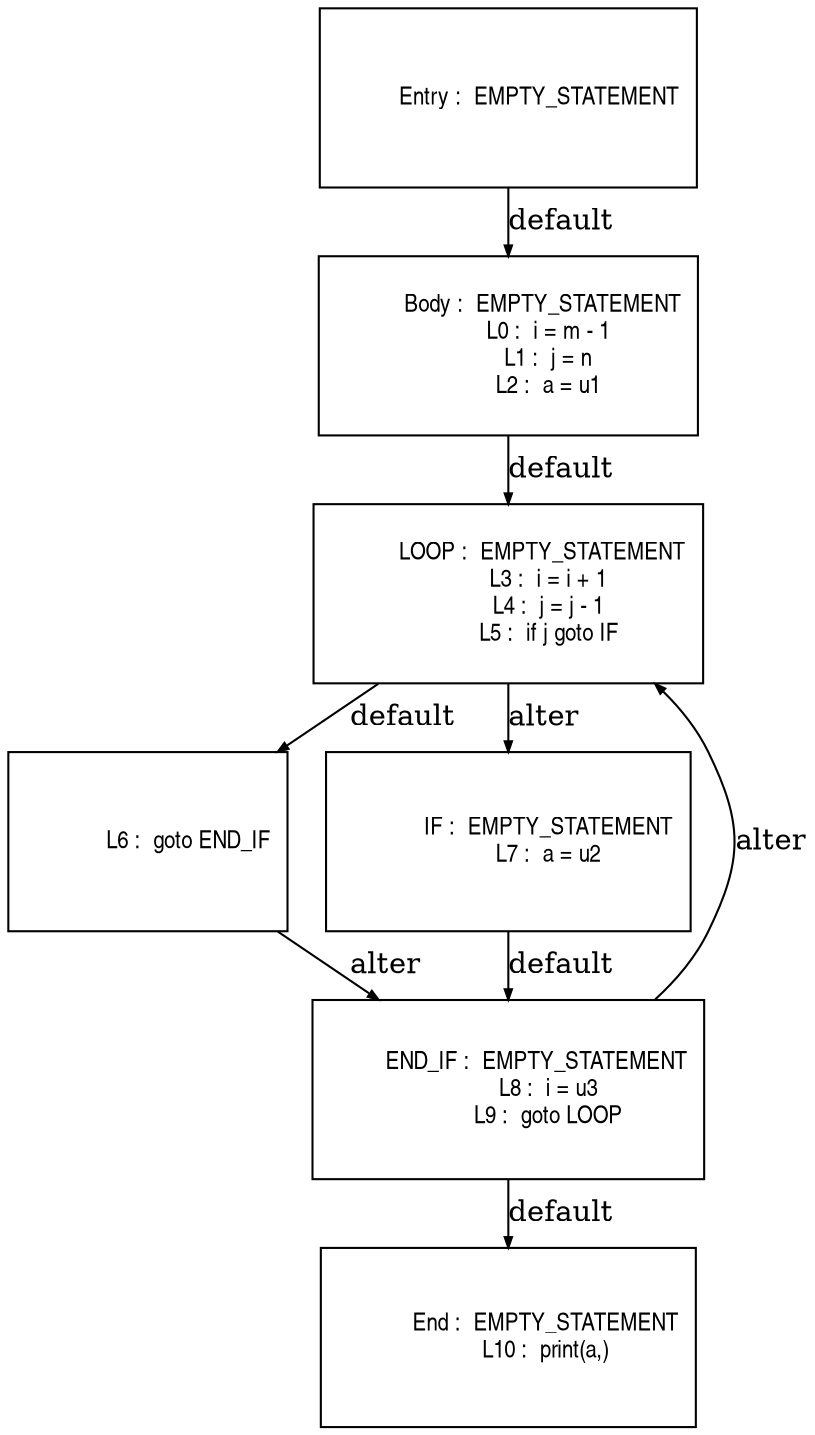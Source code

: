 digraph G {
  ranksep=.25;
  edge [arrowsize=.5]
  node [shape=rectangle, fontname="ArialNarrow",
        fontsize=12,  height=1.2];
  "           Body :  EMPTY_STATEMENT
             L0 :  i = m - 1
             L1 :  j = n
             L2 :  a = u1
"; "           LOOP :  EMPTY_STATEMENT
             L3 :  i = i + 1
             L4 :  j = j - 1
             L5 :  if j goto IF
"; "             L6 :  goto END_IF
"; "             IF :  EMPTY_STATEMENT
             L7 :  a = u2
"; "         END_IF :  EMPTY_STATEMENT
             L8 :  i = u3
             L9 :  goto LOOP
"; "          Entry :  EMPTY_STATEMENT
"; "            End :  EMPTY_STATEMENT
            L10 :  print(a,)
"; 
  "           Body :  EMPTY_STATEMENT
             L0 :  i = m - 1
             L1 :  j = n
             L2 :  a = u1
" -> "           LOOP :  EMPTY_STATEMENT
             L3 :  i = i + 1
             L4 :  j = j - 1
             L5 :  if j goto IF
"  [label="default"];
  "           LOOP :  EMPTY_STATEMENT
             L3 :  i = i + 1
             L4 :  j = j - 1
             L5 :  if j goto IF
" -> "             L6 :  goto END_IF
"  [label="default"];
  "           LOOP :  EMPTY_STATEMENT
             L3 :  i = i + 1
             L4 :  j = j - 1
             L5 :  if j goto IF
" -> "             IF :  EMPTY_STATEMENT
             L7 :  a = u2
"  [label="alter"];
  "             L6 :  goto END_IF
" -> "         END_IF :  EMPTY_STATEMENT
             L8 :  i = u3
             L9 :  goto LOOP
"  [label="alter"];
  "             IF :  EMPTY_STATEMENT
             L7 :  a = u2
" -> "         END_IF :  EMPTY_STATEMENT
             L8 :  i = u3
             L9 :  goto LOOP
"  [label="default"];
  "         END_IF :  EMPTY_STATEMENT
             L8 :  i = u3
             L9 :  goto LOOP
" -> "            End :  EMPTY_STATEMENT
            L10 :  print(a,)
"  [label="default"];
  "         END_IF :  EMPTY_STATEMENT
             L8 :  i = u3
             L9 :  goto LOOP
" -> "           LOOP :  EMPTY_STATEMENT
             L3 :  i = i + 1
             L4 :  j = j - 1
             L5 :  if j goto IF
"  [label="alter"];
  "          Entry :  EMPTY_STATEMENT
" -> "           Body :  EMPTY_STATEMENT
             L0 :  i = m - 1
             L1 :  j = n
             L2 :  a = u1
"  [label="default"];
}
